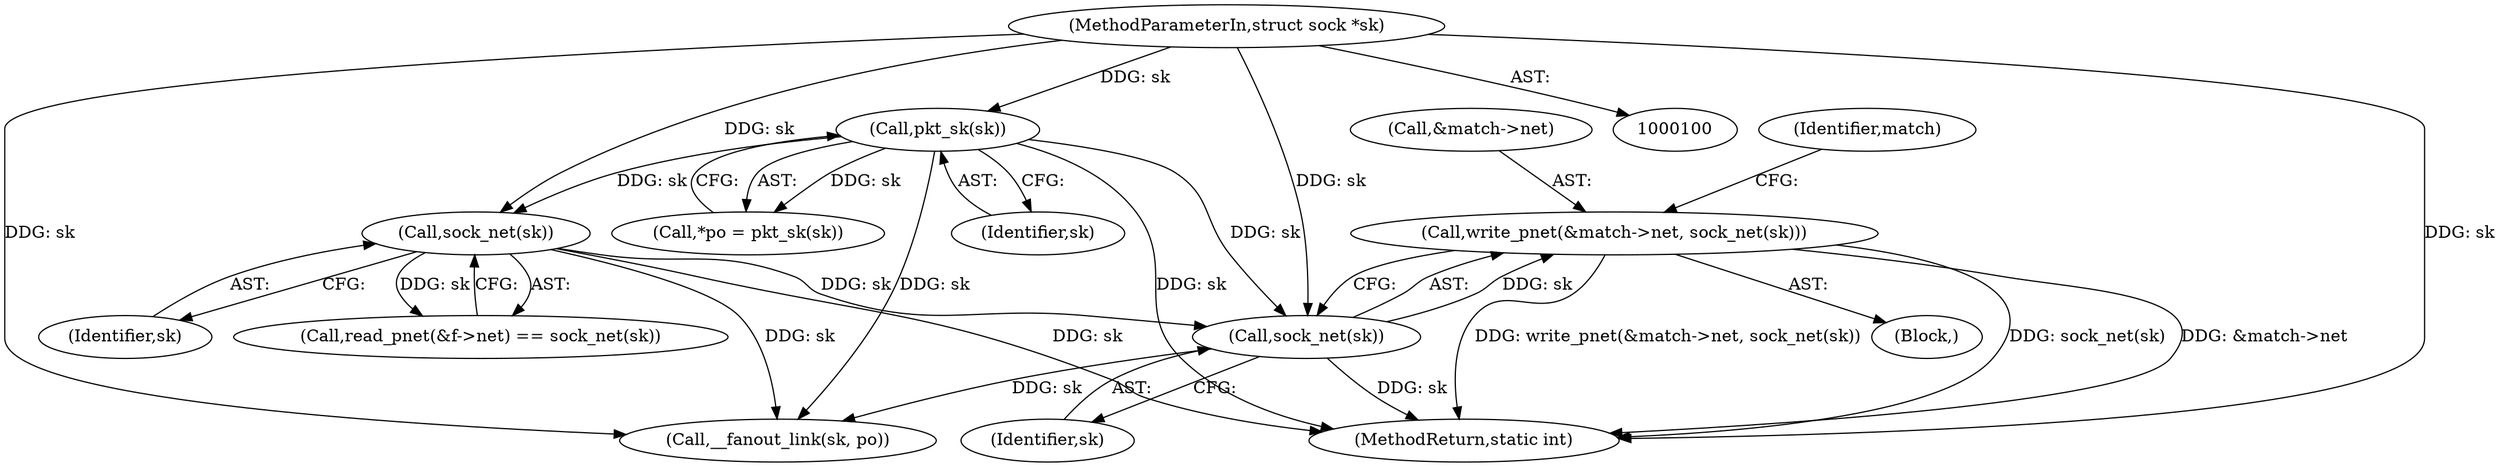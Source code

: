 digraph "0_linux_d199fab63c11998a602205f7ee7ff7c05c97164b@API" {
"1000277" [label="(Call,write_pnet(&match->net, sock_net(sk)))"];
"1000282" [label="(Call,sock_net(sk))"];
"1000238" [label="(Call,sock_net(sk))"];
"1000112" [label="(Call,pkt_sk(sk))"];
"1000101" [label="(MethodParameterIn,struct sock *sk)"];
"1000238" [label="(Call,sock_net(sk))"];
"1000101" [label="(MethodParameterIn,struct sock *sk)"];
"1000261" [label="(Block,)"];
"1000113" [label="(Identifier,sk)"];
"1000283" [label="(Identifier,sk)"];
"1000232" [label="(Call,read_pnet(&f->net) == sock_net(sk))"];
"1000286" [label="(Identifier,match)"];
"1000459" [label="(MethodReturn,static int)"];
"1000112" [label="(Call,pkt_sk(sk))"];
"1000282" [label="(Call,sock_net(sk))"];
"1000435" [label="(Call,__fanout_link(sk, po))"];
"1000239" [label="(Identifier,sk)"];
"1000278" [label="(Call,&match->net)"];
"1000277" [label="(Call,write_pnet(&match->net, sock_net(sk)))"];
"1000110" [label="(Call,*po = pkt_sk(sk))"];
"1000277" -> "1000261"  [label="AST: "];
"1000277" -> "1000282"  [label="CFG: "];
"1000278" -> "1000277"  [label="AST: "];
"1000282" -> "1000277"  [label="AST: "];
"1000286" -> "1000277"  [label="CFG: "];
"1000277" -> "1000459"  [label="DDG: sock_net(sk)"];
"1000277" -> "1000459"  [label="DDG: &match->net"];
"1000277" -> "1000459"  [label="DDG: write_pnet(&match->net, sock_net(sk))"];
"1000282" -> "1000277"  [label="DDG: sk"];
"1000282" -> "1000283"  [label="CFG: "];
"1000283" -> "1000282"  [label="AST: "];
"1000282" -> "1000459"  [label="DDG: sk"];
"1000238" -> "1000282"  [label="DDG: sk"];
"1000112" -> "1000282"  [label="DDG: sk"];
"1000101" -> "1000282"  [label="DDG: sk"];
"1000282" -> "1000435"  [label="DDG: sk"];
"1000238" -> "1000232"  [label="AST: "];
"1000238" -> "1000239"  [label="CFG: "];
"1000239" -> "1000238"  [label="AST: "];
"1000232" -> "1000238"  [label="CFG: "];
"1000238" -> "1000459"  [label="DDG: sk"];
"1000238" -> "1000232"  [label="DDG: sk"];
"1000112" -> "1000238"  [label="DDG: sk"];
"1000101" -> "1000238"  [label="DDG: sk"];
"1000238" -> "1000435"  [label="DDG: sk"];
"1000112" -> "1000110"  [label="AST: "];
"1000112" -> "1000113"  [label="CFG: "];
"1000113" -> "1000112"  [label="AST: "];
"1000110" -> "1000112"  [label="CFG: "];
"1000112" -> "1000459"  [label="DDG: sk"];
"1000112" -> "1000110"  [label="DDG: sk"];
"1000101" -> "1000112"  [label="DDG: sk"];
"1000112" -> "1000435"  [label="DDG: sk"];
"1000101" -> "1000100"  [label="AST: "];
"1000101" -> "1000459"  [label="DDG: sk"];
"1000101" -> "1000435"  [label="DDG: sk"];
}
